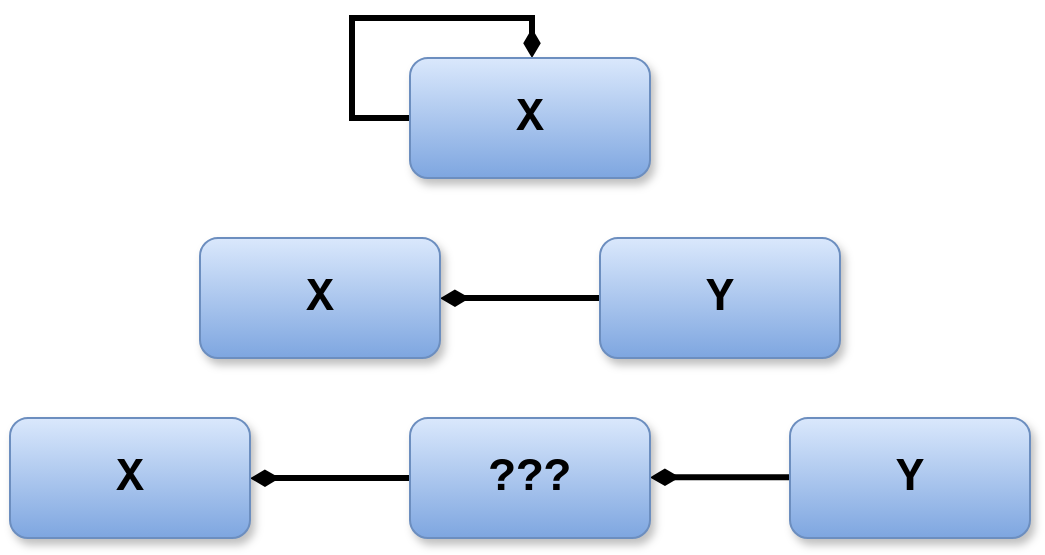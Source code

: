 <mxfile version="13.1.3" type="google"><diagram id="QvhF0VOR_SeYcwqrn5lN" name="Page-1"><mxGraphModel dx="1186" dy="706" grid="1" gridSize="10" guides="1" tooltips="1" connect="1" arrows="1" fold="1" page="1" pageScale="1" pageWidth="827" pageHeight="1169" math="0" shadow="0"><root><mxCell id="0"/><mxCell id="1" parent="0"/><mxCell id="Rb_pxxBpHlGalrEsCqYX-19" value="" style="edgeStyle=orthogonalEdgeStyle;rounded=0;orthogonalLoop=1;jettySize=auto;html=1;fontSize=23;strokeWidth=3;endArrow=diamondThin;endFill=1;exitX=0;exitY=0.5;exitDx=0;exitDy=0;" parent="1" source="Rb_pxxBpHlGalrEsCqYX-15" edge="1"><mxGeometry relative="1" as="geometry"><mxPoint x="479" y="239.8" as="sourcePoint"/><mxPoint x="420" y="210.03" as="targetPoint"/><Array as="points"><mxPoint x="330" y="240"/><mxPoint x="330" y="190"/><mxPoint x="420" y="190"/></Array></mxGeometry></mxCell><mxCell id="Rb_pxxBpHlGalrEsCqYX-5" value="" style="edgeStyle=orthogonalEdgeStyle;rounded=0;orthogonalLoop=1;jettySize=auto;html=1;fontSize=23;strokeWidth=3;endArrow=diamondThin;endFill=1;" parent="1" edge="1"><mxGeometry relative="1" as="geometry"><mxPoint x="379" y="420" as="sourcePoint"/><mxPoint x="279" y="420.14" as="targetPoint"/><Array as="points"><mxPoint x="299" y="420.14"/><mxPoint x="299" y="420.14"/></Array></mxGeometry></mxCell><mxCell id="Rb_pxxBpHlGalrEsCqYX-6" value="" style="edgeStyle=orthogonalEdgeStyle;rounded=0;orthogonalLoop=1;jettySize=auto;html=1;fontSize=23;strokeWidth=3;endArrow=diamondThin;endFill=1;" parent="1" edge="1"><mxGeometry relative="1" as="geometry"><mxPoint x="579" y="419.58" as="sourcePoint"/><mxPoint x="479" y="419.72" as="targetPoint"/><Array as="points"><mxPoint x="499" y="419.72"/><mxPoint x="499" y="419.72"/></Array></mxGeometry></mxCell><mxCell id="Rb_pxxBpHlGalrEsCqYX-7" value="X" style="rounded=1;whiteSpace=wrap;html=1;fontFamily=Courier New;fontSize=23;fontStyle=1;shadow=1;glass=0;comic=0;fillColor=#dae8fc;strokeColor=#6c8ebf;gradientColor=#7ea6e0;" parent="1" vertex="1"><mxGeometry x="159" y="390" width="120" height="60" as="geometry"/></mxCell><mxCell id="Rb_pxxBpHlGalrEsCqYX-8" value="???" style="rounded=1;whiteSpace=wrap;html=1;fontFamily=Courier New;fontSize=23;fontStyle=1;shadow=1;glass=0;comic=0;fillColor=#dae8fc;strokeColor=#6c8ebf;gradientColor=#7ea6e0;" parent="1" vertex="1"><mxGeometry x="359" y="390" width="120" height="60" as="geometry"/></mxCell><mxCell id="Rb_pxxBpHlGalrEsCqYX-9" value="Y" style="rounded=1;whiteSpace=wrap;html=1;fontFamily=Courier New;fontSize=23;fontStyle=1;shadow=1;glass=0;comic=0;fillColor=#dae8fc;strokeColor=#6c8ebf;gradientColor=#7ea6e0;" parent="1" vertex="1"><mxGeometry x="549" y="390" width="120" height="60" as="geometry"/></mxCell><mxCell id="Rb_pxxBpHlGalrEsCqYX-10" value="" style="edgeStyle=orthogonalEdgeStyle;rounded=0;orthogonalLoop=1;jettySize=auto;html=1;fontSize=23;strokeWidth=3;endArrow=diamondThin;endFill=1;" parent="1" edge="1"><mxGeometry relative="1" as="geometry"><mxPoint x="474" y="330" as="sourcePoint"/><mxPoint x="374" y="330.14" as="targetPoint"/><Array as="points"><mxPoint x="394" y="330.14"/><mxPoint x="394" y="330.14"/></Array></mxGeometry></mxCell><mxCell id="Rb_pxxBpHlGalrEsCqYX-11" value="X" style="rounded=1;whiteSpace=wrap;html=1;fontFamily=Courier New;fontSize=23;fontStyle=1;shadow=1;glass=0;comic=0;fillColor=#dae8fc;strokeColor=#6c8ebf;gradientColor=#7ea6e0;" parent="1" vertex="1"><mxGeometry x="254" y="300" width="120" height="60" as="geometry"/></mxCell><mxCell id="Rb_pxxBpHlGalrEsCqYX-12" value="Y" style="rounded=1;whiteSpace=wrap;html=1;fontFamily=Courier New;fontSize=23;fontStyle=1;shadow=1;glass=0;comic=0;fillColor=#dae8fc;strokeColor=#6c8ebf;gradientColor=#7ea6e0;" parent="1" vertex="1"><mxGeometry x="454" y="300" width="120" height="60" as="geometry"/></mxCell><mxCell id="Rb_pxxBpHlGalrEsCqYX-15" value="X" style="rounded=1;whiteSpace=wrap;html=1;fontFamily=Courier New;fontSize=23;fontStyle=1;shadow=1;glass=0;comic=0;fillColor=#dae8fc;strokeColor=#6c8ebf;gradientColor=#7ea6e0;" parent="1" vertex="1"><mxGeometry x="359" y="210" width="120" height="60" as="geometry"/></mxCell></root></mxGraphModel></diagram></mxfile>